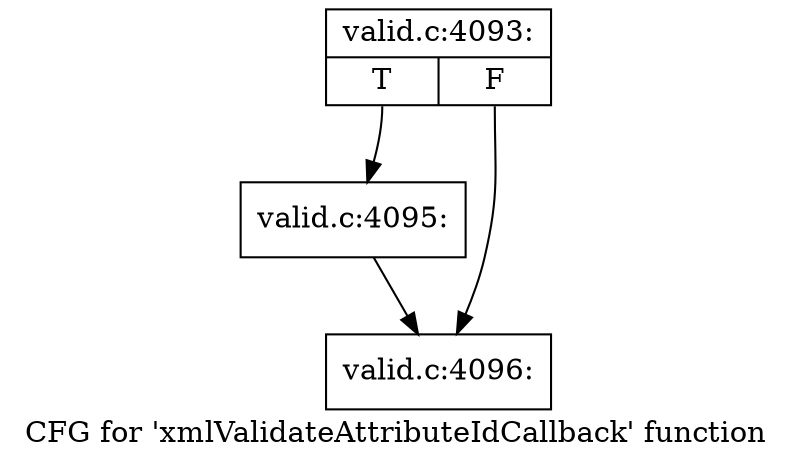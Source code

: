 digraph "CFG for 'xmlValidateAttributeIdCallback' function" {
	label="CFG for 'xmlValidateAttributeIdCallback' function";

	Node0x530bbe0 [shape=record,label="{valid.c:4093:|{<s0>T|<s1>F}}"];
	Node0x530bbe0:s0 -> Node0x530de20;
	Node0x530bbe0:s1 -> Node0x530de70;
	Node0x530de20 [shape=record,label="{valid.c:4095:}"];
	Node0x530de20 -> Node0x530de70;
	Node0x530de70 [shape=record,label="{valid.c:4096:}"];
}
